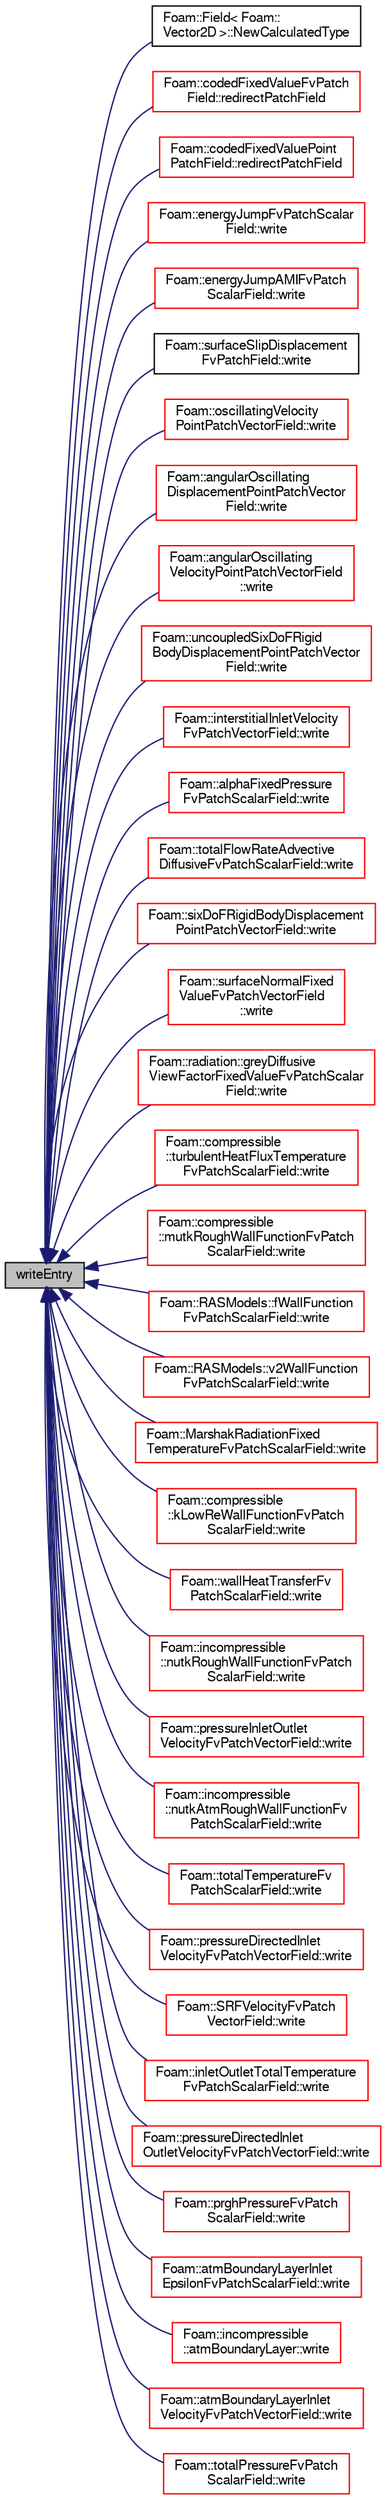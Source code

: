 digraph "writeEntry"
{
  bgcolor="transparent";
  edge [fontname="FreeSans",fontsize="10",labelfontname="FreeSans",labelfontsize="10"];
  node [fontname="FreeSans",fontsize="10",shape=record];
  rankdir="LR";
  Node6379 [label="writeEntry",height=0.2,width=0.4,color="black", fillcolor="grey75", style="filled", fontcolor="black"];
  Node6379 -> Node6380 [dir="back",color="midnightblue",fontsize="10",style="solid",fontname="FreeSans"];
  Node6380 [label="Foam::Field\< Foam::\lVector2D \>::NewCalculatedType",height=0.2,width=0.4,color="black",URL="$a26466.html#ae6bdf47436f49314cb0fc784144bf18f",tooltip="Return a pointer to a new calculatedFvPatchFieldField created on. "];
  Node6379 -> Node6381 [dir="back",color="midnightblue",fontsize="10",style="solid",fontname="FreeSans"];
  Node6381 [label="Foam::codedFixedValueFvPatch\lField::redirectPatchField",height=0.2,width=0.4,color="red",URL="$a22070.html#aa2f4e5fad735124043cda4179172a049",tooltip="Get reference to the underlying patch. "];
  Node6379 -> Node6383 [dir="back",color="midnightblue",fontsize="10",style="solid",fontname="FreeSans"];
  Node6383 [label="Foam::codedFixedValuePoint\lPatchField::redirectPatchField",height=0.2,width=0.4,color="red",URL="$a26618.html#a3a621541c6fc5b2cbc938e66c1a47e35",tooltip="Get reference to the underlying patch. "];
  Node6379 -> Node6385 [dir="back",color="midnightblue",fontsize="10",style="solid",fontname="FreeSans"];
  Node6385 [label="Foam::energyJumpFvPatchScalar\lField::write",height=0.2,width=0.4,color="red",URL="$a29738.html#a293fdfec8bdfbd5c3913ab4c9f3454ff",tooltip="Write. "];
  Node6379 -> Node6387 [dir="back",color="midnightblue",fontsize="10",style="solid",fontname="FreeSans"];
  Node6387 [label="Foam::energyJumpAMIFvPatch\lScalarField::write",height=0.2,width=0.4,color="red",URL="$a29742.html#a293fdfec8bdfbd5c3913ab4c9f3454ff",tooltip="Write. "];
  Node6379 -> Node6389 [dir="back",color="midnightblue",fontsize="10",style="solid",fontname="FreeSans"];
  Node6389 [label="Foam::surfaceSlipDisplacement\lFvPatchField::write",height=0.2,width=0.4,color="black",URL="$a23346.html#a464842b44774140e43b9e613153cd092",tooltip="Write. "];
  Node6379 -> Node6390 [dir="back",color="midnightblue",fontsize="10",style="solid",fontname="FreeSans"];
  Node6390 [label="Foam::oscillatingVelocity\lPointPatchVectorField::write",height=0.2,width=0.4,color="red",URL="$a23406.html#a293fdfec8bdfbd5c3913ab4c9f3454ff",tooltip="Write. "];
  Node6379 -> Node6392 [dir="back",color="midnightblue",fontsize="10",style="solid",fontname="FreeSans"];
  Node6392 [label="Foam::angularOscillating\lDisplacementPointPatchVector\lField::write",height=0.2,width=0.4,color="red",URL="$a23394.html#a293fdfec8bdfbd5c3913ab4c9f3454ff",tooltip="Write. "];
  Node6379 -> Node6395 [dir="back",color="midnightblue",fontsize="10",style="solid",fontname="FreeSans"];
  Node6395 [label="Foam::angularOscillating\lVelocityPointPatchVectorField\l::write",height=0.2,width=0.4,color="red",URL="$a23398.html#a293fdfec8bdfbd5c3913ab4c9f3454ff",tooltip="Write. "];
  Node6379 -> Node6398 [dir="back",color="midnightblue",fontsize="10",style="solid",fontname="FreeSans"];
  Node6398 [label="Foam::uncoupledSixDoFRigid\lBodyDisplacementPointPatchVector\lField::write",height=0.2,width=0.4,color="red",URL="$a29474.html#a293fdfec8bdfbd5c3913ab4c9f3454ff",tooltip="Write. "];
  Node6379 -> Node6401 [dir="back",color="midnightblue",fontsize="10",style="solid",fontname="FreeSans"];
  Node6401 [label="Foam::interstitialInletVelocity\lFvPatchVectorField::write",height=0.2,width=0.4,color="red",URL="$a22150.html#a293fdfec8bdfbd5c3913ab4c9f3454ff",tooltip="Write. "];
  Node6379 -> Node6403 [dir="back",color="midnightblue",fontsize="10",style="solid",fontname="FreeSans"];
  Node6403 [label="Foam::alphaFixedPressure\lFvPatchScalarField::write",height=0.2,width=0.4,color="red",URL="$a30546.html#a293fdfec8bdfbd5c3913ab4c9f3454ff",tooltip="Write. "];
  Node6379 -> Node6406 [dir="back",color="midnightblue",fontsize="10",style="solid",fontname="FreeSans"];
  Node6406 [label="Foam::totalFlowRateAdvective\lDiffusiveFvPatchScalarField::write",height=0.2,width=0.4,color="red",URL="$a30794.html#a293fdfec8bdfbd5c3913ab4c9f3454ff",tooltip="Write. "];
  Node6379 -> Node6409 [dir="back",color="midnightblue",fontsize="10",style="solid",fontname="FreeSans"];
  Node6409 [label="Foam::sixDoFRigidBodyDisplacement\lPointPatchVectorField::write",height=0.2,width=0.4,color="red",URL="$a29470.html#a293fdfec8bdfbd5c3913ab4c9f3454ff",tooltip="Write. "];
  Node6379 -> Node6411 [dir="back",color="midnightblue",fontsize="10",style="solid",fontname="FreeSans"];
  Node6411 [label="Foam::surfaceNormalFixed\lValueFvPatchVectorField\l::write",height=0.2,width=0.4,color="red",URL="$a22266.html#a293fdfec8bdfbd5c3913ab4c9f3454ff",tooltip="Write. "];
  Node6379 -> Node6413 [dir="back",color="midnightblue",fontsize="10",style="solid",fontname="FreeSans"];
  Node6413 [label="Foam::radiation::greyDiffusive\lViewFactorFixedValueFvPatchScalar\lField::write",height=0.2,width=0.4,color="red",URL="$a29994.html#a293fdfec8bdfbd5c3913ab4c9f3454ff",tooltip="Write. "];
  Node6379 -> Node6418 [dir="back",color="midnightblue",fontsize="10",style="solid",fontname="FreeSans"];
  Node6418 [label="Foam::compressible\l::turbulentHeatFluxTemperature\lFvPatchScalarField::write",height=0.2,width=0.4,color="red",URL="$a30798.html#a293fdfec8bdfbd5c3913ab4c9f3454ff",tooltip="Write. "];
  Node6379 -> Node6421 [dir="back",color="midnightblue",fontsize="10",style="solid",fontname="FreeSans"];
  Node6421 [label="Foam::compressible\l::mutkRoughWallFunctionFvPatch\lScalarField::write",height=0.2,width=0.4,color="red",URL="$a30698.html#a293fdfec8bdfbd5c3913ab4c9f3454ff",tooltip="Write. "];
  Node6379 -> Node6423 [dir="back",color="midnightblue",fontsize="10",style="solid",fontname="FreeSans"];
  Node6423 [label="Foam::RASModels::fWallFunction\lFvPatchScalarField::write",height=0.2,width=0.4,color="red",URL="$a31246.html#a293fdfec8bdfbd5c3913ab4c9f3454ff",tooltip="Write. "];
  Node6379 -> Node6425 [dir="back",color="midnightblue",fontsize="10",style="solid",fontname="FreeSans"];
  Node6425 [label="Foam::RASModels::v2WallFunction\lFvPatchScalarField::write",height=0.2,width=0.4,color="red",URL="$a31298.html#a293fdfec8bdfbd5c3913ab4c9f3454ff",tooltip="Write. "];
  Node6379 -> Node6427 [dir="back",color="midnightblue",fontsize="10",style="solid",fontname="FreeSans"];
  Node6427 [label="Foam::MarshakRadiationFixed\lTemperatureFvPatchScalarField::write",height=0.2,width=0.4,color="red",URL="$a30002.html#a293fdfec8bdfbd5c3913ab4c9f3454ff",tooltip="Write. "];
  Node6379 -> Node6430 [dir="back",color="midnightblue",fontsize="10",style="solid",fontname="FreeSans"];
  Node6430 [label="Foam::compressible\l::kLowReWallFunctionFvPatch\lScalarField::write",height=0.2,width=0.4,color="red",URL="$a30690.html#a293fdfec8bdfbd5c3913ab4c9f3454ff",tooltip="Write. "];
  Node6379 -> Node6432 [dir="back",color="midnightblue",fontsize="10",style="solid",fontname="FreeSans"];
  Node6432 [label="Foam::wallHeatTransferFv\lPatchScalarField::write",height=0.2,width=0.4,color="red",URL="$a30810.html#a293fdfec8bdfbd5c3913ab4c9f3454ff",tooltip="Write. "];
  Node6379 -> Node6434 [dir="back",color="midnightblue",fontsize="10",style="solid",fontname="FreeSans"];
  Node6434 [label="Foam::incompressible\l::nutkRoughWallFunctionFvPatch\lScalarField::write",height=0.2,width=0.4,color="red",URL="$a30978.html#a293fdfec8bdfbd5c3913ab4c9f3454ff",tooltip="Write. "];
  Node6379 -> Node6436 [dir="back",color="midnightblue",fontsize="10",style="solid",fontname="FreeSans"];
  Node6436 [label="Foam::pressureInletOutlet\lVelocityFvPatchVectorField::write",height=0.2,width=0.4,color="red",URL="$a22226.html#a293fdfec8bdfbd5c3913ab4c9f3454ff",tooltip="Write. "];
  Node6379 -> Node6441 [dir="back",color="midnightblue",fontsize="10",style="solid",fontname="FreeSans"];
  Node6441 [label="Foam::incompressible\l::nutkAtmRoughWallFunctionFv\lPatchScalarField::write",height=0.2,width=0.4,color="red",URL="$a30974.html#a293fdfec8bdfbd5c3913ab4c9f3454ff",tooltip="Write. "];
  Node6379 -> Node6443 [dir="back",color="midnightblue",fontsize="10",style="solid",fontname="FreeSans"];
  Node6443 [label="Foam::totalTemperatureFv\lPatchScalarField::write",height=0.2,width=0.4,color="red",URL="$a22290.html#a293fdfec8bdfbd5c3913ab4c9f3454ff",tooltip="Write. "];
  Node6379 -> Node6445 [dir="back",color="midnightblue",fontsize="10",style="solid",fontname="FreeSans"];
  Node6445 [label="Foam::pressureDirectedInlet\lVelocityFvPatchVectorField::write",height=0.2,width=0.4,color="red",URL="$a22218.html#a293fdfec8bdfbd5c3913ab4c9f3454ff",tooltip="Write. "];
  Node6379 -> Node6448 [dir="back",color="midnightblue",fontsize="10",style="solid",fontname="FreeSans"];
  Node6448 [label="Foam::SRFVelocityFvPatch\lVectorField::write",height=0.2,width=0.4,color="red",URL="$a21954.html#a293fdfec8bdfbd5c3913ab4c9f3454ff",tooltip="Write. "];
  Node6379 -> Node6451 [dir="back",color="midnightblue",fontsize="10",style="solid",fontname="FreeSans"];
  Node6451 [label="Foam::inletOutletTotalTemperature\lFvPatchScalarField::write",height=0.2,width=0.4,color="red",URL="$a22146.html#a293fdfec8bdfbd5c3913ab4c9f3454ff",tooltip="Write. "];
  Node6379 -> Node6453 [dir="back",color="midnightblue",fontsize="10",style="solid",fontname="FreeSans"];
  Node6453 [label="Foam::pressureDirectedInlet\lOutletVelocityFvPatchVectorField::write",height=0.2,width=0.4,color="red",URL="$a22214.html#a293fdfec8bdfbd5c3913ab4c9f3454ff",tooltip="Write. "];
  Node6379 -> Node6456 [dir="back",color="midnightblue",fontsize="10",style="solid",fontname="FreeSans"];
  Node6456 [label="Foam::prghPressureFvPatch\lScalarField::write",height=0.2,width=0.4,color="red",URL="$a22242.html#a293fdfec8bdfbd5c3913ab4c9f3454ff",tooltip="Write. "];
  Node6379 -> Node6458 [dir="back",color="midnightblue",fontsize="10",style="solid",fontname="FreeSans"];
  Node6458 [label="Foam::atmBoundaryLayerInlet\lEpsilonFvPatchScalarField::write",height=0.2,width=0.4,color="red",URL="$a31222.html#a293fdfec8bdfbd5c3913ab4c9f3454ff",tooltip="Write. "];
  Node6379 -> Node6460 [dir="back",color="midnightblue",fontsize="10",style="solid",fontname="FreeSans"];
  Node6460 [label="Foam::incompressible\l::atmBoundaryLayer::write",height=0.2,width=0.4,color="red",URL="$a30926.html#a293fdfec8bdfbd5c3913ab4c9f3454ff",tooltip="Write. "];
  Node6379 -> Node6468 [dir="back",color="midnightblue",fontsize="10",style="solid",fontname="FreeSans"];
  Node6468 [label="Foam::atmBoundaryLayerInlet\lVelocityFvPatchVectorField::write",height=0.2,width=0.4,color="red",URL="$a31226.html#a293fdfec8bdfbd5c3913ab4c9f3454ff",tooltip="Write. "];
  Node6379 -> Node6470 [dir="back",color="midnightblue",fontsize="10",style="solid",fontname="FreeSans"];
  Node6470 [label="Foam::totalPressureFvPatch\lScalarField::write",height=0.2,width=0.4,color="red",URL="$a22286.html#a293fdfec8bdfbd5c3913ab4c9f3454ff",tooltip="Write. "];
}
